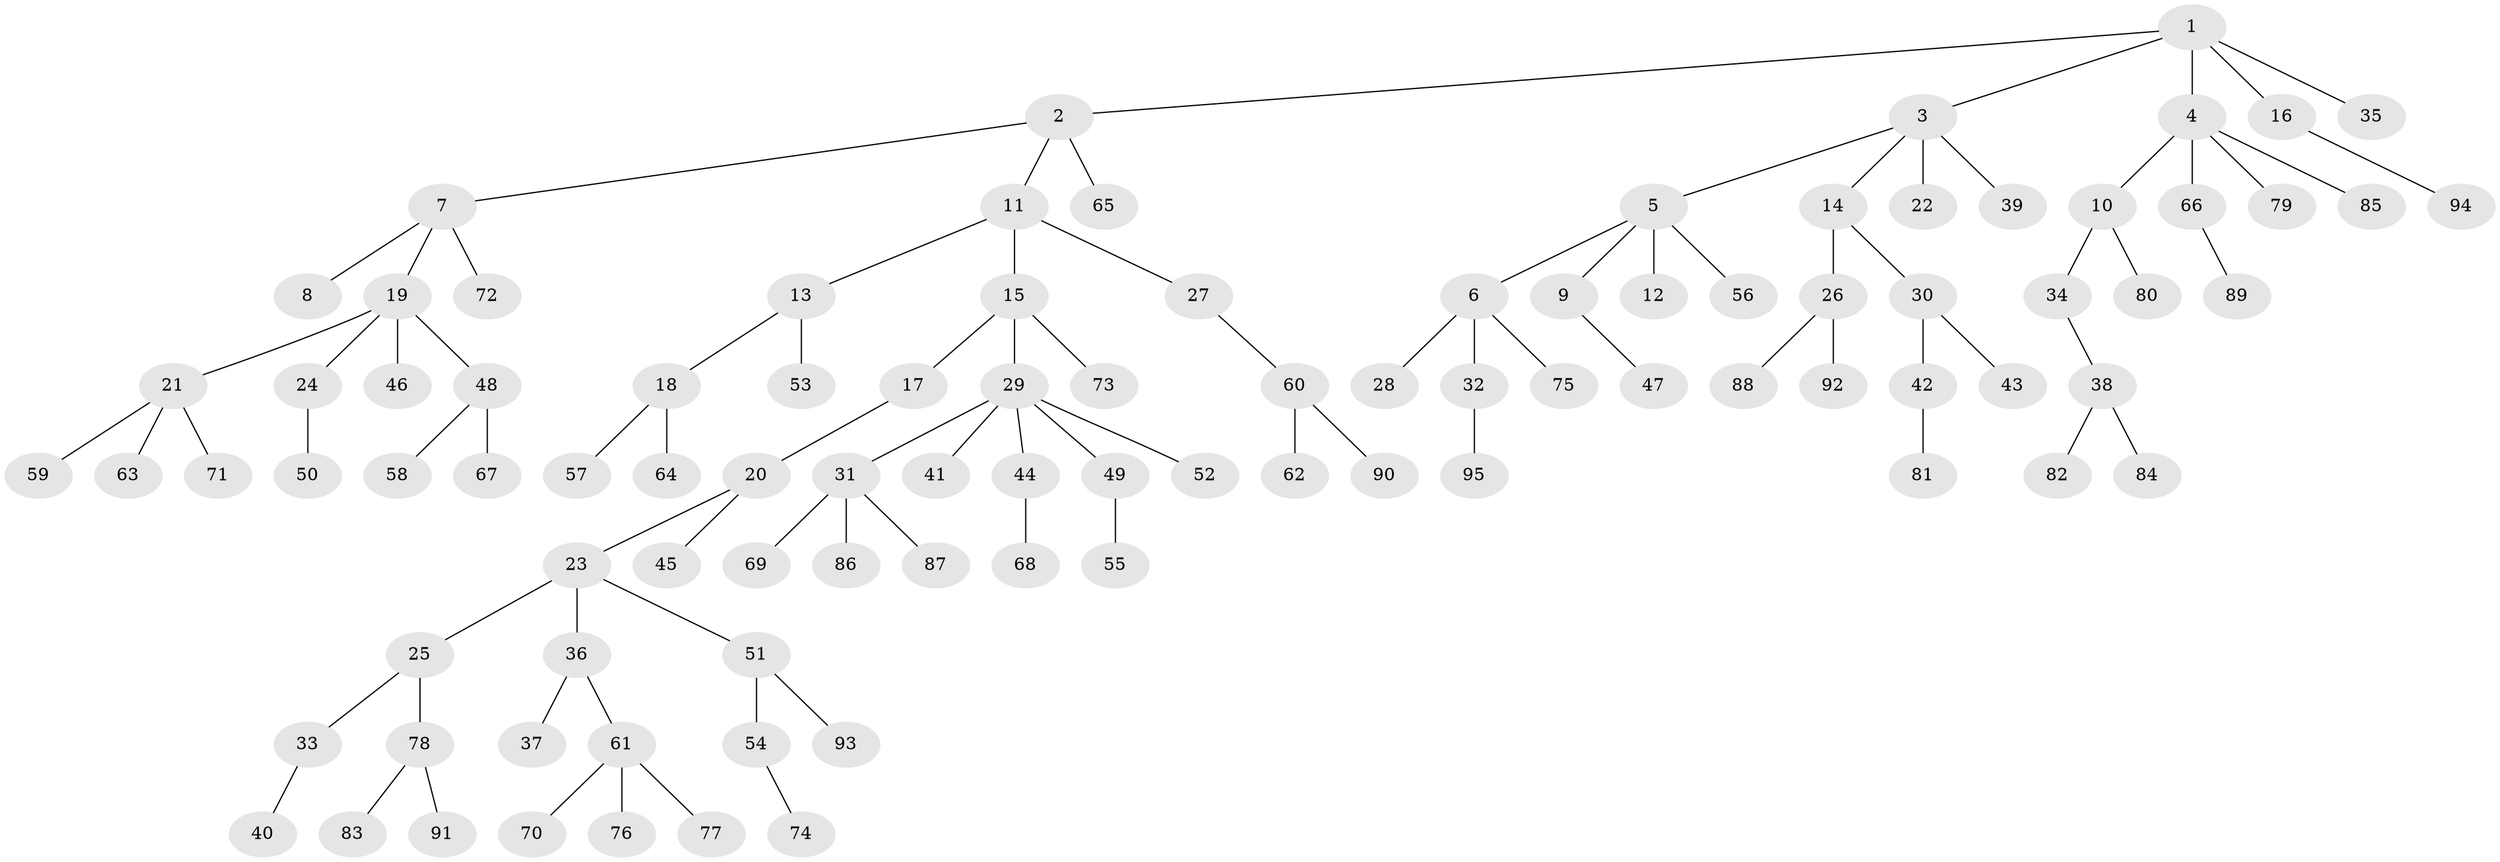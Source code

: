 // Generated by graph-tools (version 1.1) at 2025/50/03/09/25 03:50:20]
// undirected, 95 vertices, 94 edges
graph export_dot {
graph [start="1"]
  node [color=gray90,style=filled];
  1;
  2;
  3;
  4;
  5;
  6;
  7;
  8;
  9;
  10;
  11;
  12;
  13;
  14;
  15;
  16;
  17;
  18;
  19;
  20;
  21;
  22;
  23;
  24;
  25;
  26;
  27;
  28;
  29;
  30;
  31;
  32;
  33;
  34;
  35;
  36;
  37;
  38;
  39;
  40;
  41;
  42;
  43;
  44;
  45;
  46;
  47;
  48;
  49;
  50;
  51;
  52;
  53;
  54;
  55;
  56;
  57;
  58;
  59;
  60;
  61;
  62;
  63;
  64;
  65;
  66;
  67;
  68;
  69;
  70;
  71;
  72;
  73;
  74;
  75;
  76;
  77;
  78;
  79;
  80;
  81;
  82;
  83;
  84;
  85;
  86;
  87;
  88;
  89;
  90;
  91;
  92;
  93;
  94;
  95;
  1 -- 2;
  1 -- 3;
  1 -- 4;
  1 -- 16;
  1 -- 35;
  2 -- 7;
  2 -- 11;
  2 -- 65;
  3 -- 5;
  3 -- 14;
  3 -- 22;
  3 -- 39;
  4 -- 10;
  4 -- 66;
  4 -- 79;
  4 -- 85;
  5 -- 6;
  5 -- 9;
  5 -- 12;
  5 -- 56;
  6 -- 28;
  6 -- 32;
  6 -- 75;
  7 -- 8;
  7 -- 19;
  7 -- 72;
  9 -- 47;
  10 -- 34;
  10 -- 80;
  11 -- 13;
  11 -- 15;
  11 -- 27;
  13 -- 18;
  13 -- 53;
  14 -- 26;
  14 -- 30;
  15 -- 17;
  15 -- 29;
  15 -- 73;
  16 -- 94;
  17 -- 20;
  18 -- 57;
  18 -- 64;
  19 -- 21;
  19 -- 24;
  19 -- 46;
  19 -- 48;
  20 -- 23;
  20 -- 45;
  21 -- 59;
  21 -- 63;
  21 -- 71;
  23 -- 25;
  23 -- 36;
  23 -- 51;
  24 -- 50;
  25 -- 33;
  25 -- 78;
  26 -- 88;
  26 -- 92;
  27 -- 60;
  29 -- 31;
  29 -- 41;
  29 -- 44;
  29 -- 49;
  29 -- 52;
  30 -- 42;
  30 -- 43;
  31 -- 69;
  31 -- 86;
  31 -- 87;
  32 -- 95;
  33 -- 40;
  34 -- 38;
  36 -- 37;
  36 -- 61;
  38 -- 82;
  38 -- 84;
  42 -- 81;
  44 -- 68;
  48 -- 58;
  48 -- 67;
  49 -- 55;
  51 -- 54;
  51 -- 93;
  54 -- 74;
  60 -- 62;
  60 -- 90;
  61 -- 70;
  61 -- 76;
  61 -- 77;
  66 -- 89;
  78 -- 83;
  78 -- 91;
}
